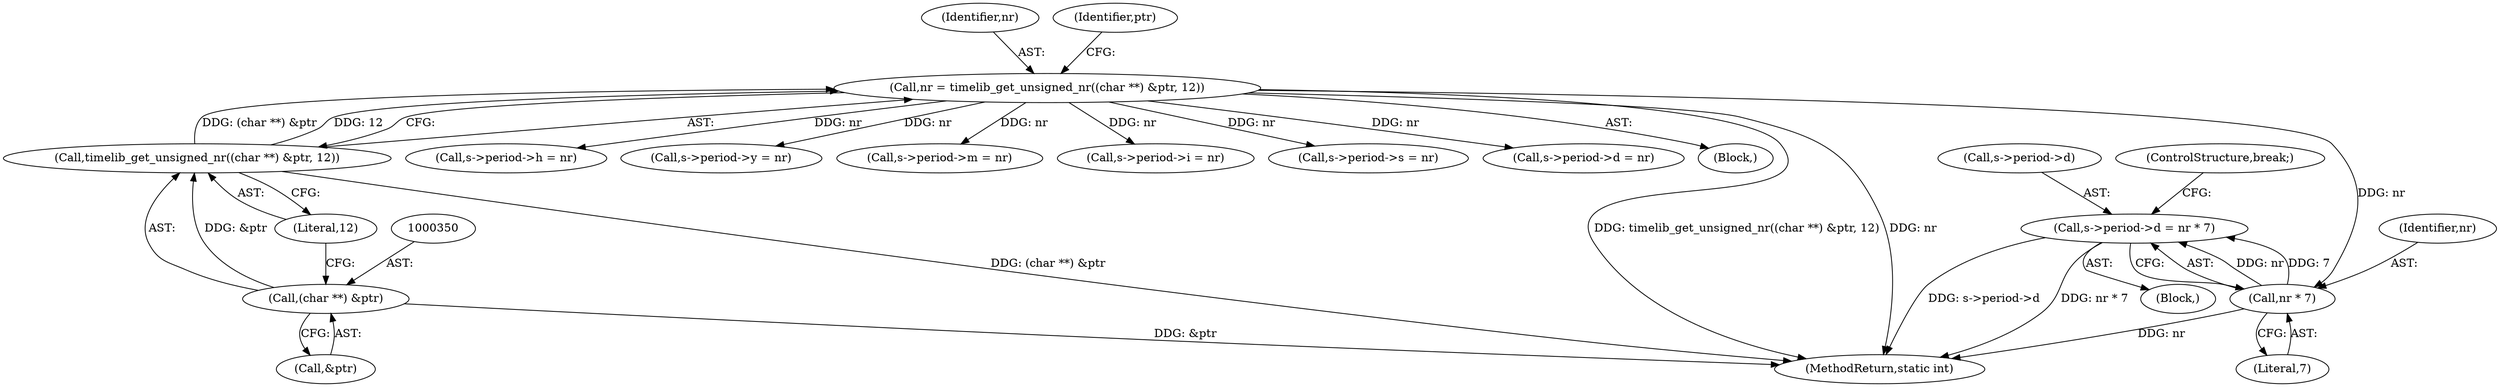 digraph "0_php_12fe4e90be7bfa2a763197079f68f5568a14e071@pointer" {
"1000368" [label="(Call,s->period->d = nr * 7)"];
"1000374" [label="(Call,nr * 7)"];
"1000346" [label="(Call,nr = timelib_get_unsigned_nr((char **) &ptr, 12))"];
"1000348" [label="(Call,timelib_get_unsigned_nr((char **) &ptr, 12))"];
"1000349" [label="(Call,(char **) &ptr)"];
"1000348" [label="(Call,timelib_get_unsigned_nr((char **) &ptr, 12))"];
"1000388" [label="(Call,s->period->h = nr)"];
"1000374" [label="(Call,nr * 7)"];
"1000349" [label="(Call,(char **) &ptr)"];
"1000359" [label="(Call,s->period->y = nr)"];
"1000353" [label="(Literal,12)"];
"1000418" [label="(Call,s->period->m = nr)"];
"1000346" [label="(Call,nr = timelib_get_unsigned_nr((char **) &ptr, 12))"];
"1000409" [label="(Call,s->period->i = nr)"];
"1000376" [label="(Literal,7)"];
"1000375" [label="(Identifier,nr)"];
"1000377" [label="(ControlStructure,break;)"];
"1000397" [label="(Call,s->period->s = nr)"];
"1000347" [label="(Identifier,nr)"];
"1000368" [label="(Call,s->period->d = nr * 7)"];
"1000357" [label="(Block,)"];
"1000356" [label="(Identifier,ptr)"];
"1000379" [label="(Call,s->period->d = nr)"];
"1000351" [label="(Call,&ptr)"];
"1000324" [label="(Block,)"];
"1000369" [label="(Call,s->period->d)"];
"1002665" [label="(MethodReturn,static int)"];
"1000368" -> "1000357"  [label="AST: "];
"1000368" -> "1000374"  [label="CFG: "];
"1000369" -> "1000368"  [label="AST: "];
"1000374" -> "1000368"  [label="AST: "];
"1000377" -> "1000368"  [label="CFG: "];
"1000368" -> "1002665"  [label="DDG: s->period->d"];
"1000368" -> "1002665"  [label="DDG: nr * 7"];
"1000374" -> "1000368"  [label="DDG: nr"];
"1000374" -> "1000368"  [label="DDG: 7"];
"1000374" -> "1000376"  [label="CFG: "];
"1000375" -> "1000374"  [label="AST: "];
"1000376" -> "1000374"  [label="AST: "];
"1000374" -> "1002665"  [label="DDG: nr"];
"1000346" -> "1000374"  [label="DDG: nr"];
"1000346" -> "1000324"  [label="AST: "];
"1000346" -> "1000348"  [label="CFG: "];
"1000347" -> "1000346"  [label="AST: "];
"1000348" -> "1000346"  [label="AST: "];
"1000356" -> "1000346"  [label="CFG: "];
"1000346" -> "1002665"  [label="DDG: timelib_get_unsigned_nr((char **) &ptr, 12)"];
"1000346" -> "1002665"  [label="DDG: nr"];
"1000348" -> "1000346"  [label="DDG: (char **) &ptr"];
"1000348" -> "1000346"  [label="DDG: 12"];
"1000346" -> "1000359"  [label="DDG: nr"];
"1000346" -> "1000379"  [label="DDG: nr"];
"1000346" -> "1000388"  [label="DDG: nr"];
"1000346" -> "1000397"  [label="DDG: nr"];
"1000346" -> "1000409"  [label="DDG: nr"];
"1000346" -> "1000418"  [label="DDG: nr"];
"1000348" -> "1000353"  [label="CFG: "];
"1000349" -> "1000348"  [label="AST: "];
"1000353" -> "1000348"  [label="AST: "];
"1000348" -> "1002665"  [label="DDG: (char **) &ptr"];
"1000349" -> "1000348"  [label="DDG: &ptr"];
"1000349" -> "1000351"  [label="CFG: "];
"1000350" -> "1000349"  [label="AST: "];
"1000351" -> "1000349"  [label="AST: "];
"1000353" -> "1000349"  [label="CFG: "];
"1000349" -> "1002665"  [label="DDG: &ptr"];
}
